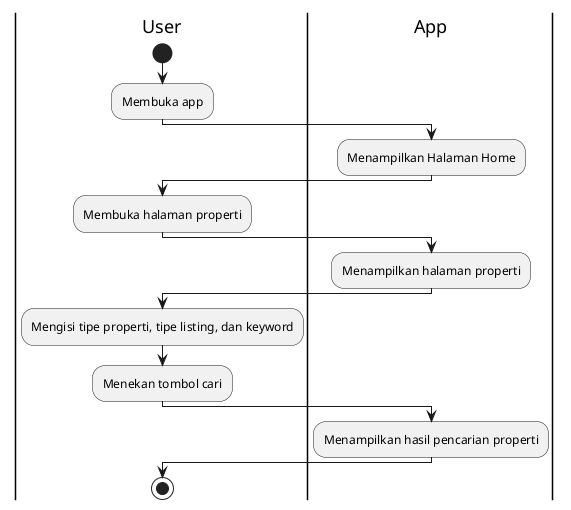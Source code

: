 @startuml
'https://plantuml.com/activity-diagram-beta
|User|
start
:Membuka app;
|App|
:Menampilkan Halaman Home;
|User|
:Membuka halaman properti;
|App|
:Menampilkan halaman properti;
|User|
:Mengisi tipe properti, tipe listing, dan keyword;
:Menekan tombol cari;
|App|
:Menampilkan hasil pencarian properti;
|User|
stop
@enduml
